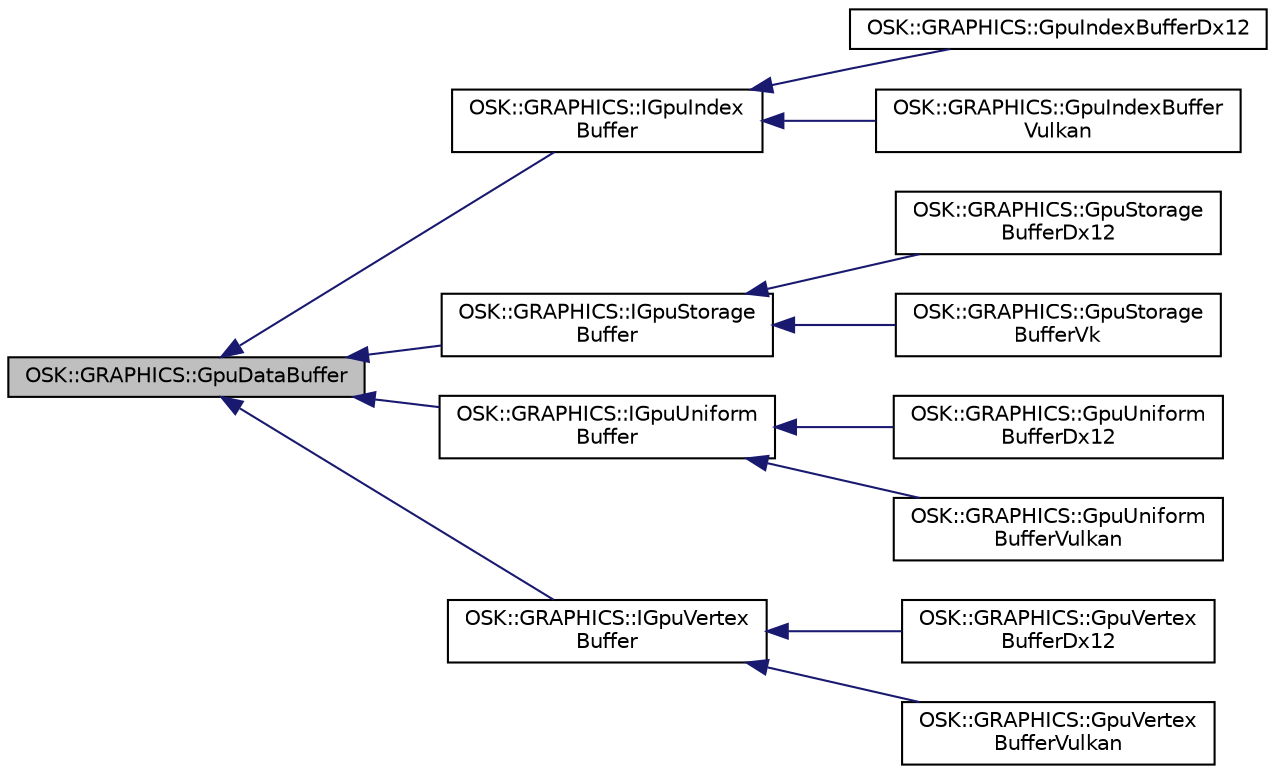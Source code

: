 digraph "OSK::GRAPHICS::GpuDataBuffer"
{
 // LATEX_PDF_SIZE
  edge [fontname="Helvetica",fontsize="10",labelfontname="Helvetica",labelfontsize="10"];
  node [fontname="Helvetica",fontsize="10",shape=record];
  rankdir="LR";
  Node1 [label="OSK::GRAPHICS::GpuDataBuffer",height=0.2,width=0.4,color="black", fillcolor="grey75", style="filled", fontcolor="black",tooltip="Representa un buffer genérico en la GPU."];
  Node1 -> Node2 [dir="back",color="midnightblue",fontsize="10",style="solid"];
  Node2 [label="OSK::GRAPHICS::IGpuIndex\lBuffer",height=0.2,width=0.4,color="black", fillcolor="white", style="filled",URL="$class_o_s_k_1_1_g_r_a_p_h_i_c_s_1_1_i_gpu_index_buffer.html",tooltip="Un index buffer contiene los índices para el renderizado de un modelo 2D o 3D."];
  Node2 -> Node3 [dir="back",color="midnightblue",fontsize="10",style="solid"];
  Node3 [label="OSK::GRAPHICS::GpuIndexBufferDx12",height=0.2,width=0.4,color="black", fillcolor="white", style="filled",URL="$class_o_s_k_1_1_g_r_a_p_h_i_c_s_1_1_gpu_index_buffer_dx12.html",tooltip=" "];
  Node2 -> Node4 [dir="back",color="midnightblue",fontsize="10",style="solid"];
  Node4 [label="OSK::GRAPHICS::GpuIndexBuffer\lVulkan",height=0.2,width=0.4,color="black", fillcolor="white", style="filled",URL="$class_o_s_k_1_1_g_r_a_p_h_i_c_s_1_1_gpu_index_buffer_vulkan.html",tooltip=" "];
  Node1 -> Node5 [dir="back",color="midnightblue",fontsize="10",style="solid"];
  Node5 [label="OSK::GRAPHICS::IGpuStorage\lBuffer",height=0.2,width=0.4,color="black", fillcolor="white", style="filled",URL="$class_o_s_k_1_1_g_r_a_p_h_i_c_s_1_1_i_gpu_storage_buffer.html",tooltip="Un buffer que contiene información read-write. Equivalente a un UAV buffer en DX12."];
  Node5 -> Node6 [dir="back",color="midnightblue",fontsize="10",style="solid"];
  Node6 [label="OSK::GRAPHICS::GpuStorage\lBufferDx12",height=0.2,width=0.4,color="black", fillcolor="white", style="filled",URL="$class_o_s_k_1_1_g_r_a_p_h_i_c_s_1_1_gpu_storage_buffer_dx12.html",tooltip=" "];
  Node5 -> Node7 [dir="back",color="midnightblue",fontsize="10",style="solid"];
  Node7 [label="OSK::GRAPHICS::GpuStorage\lBufferVk",height=0.2,width=0.4,color="black", fillcolor="white", style="filled",URL="$class_o_s_k_1_1_g_r_a_p_h_i_c_s_1_1_gpu_storage_buffer_vk.html",tooltip=" "];
  Node1 -> Node8 [dir="back",color="midnightblue",fontsize="10",style="solid"];
  Node8 [label="OSK::GRAPHICS::IGpuUniform\lBuffer",height=0.2,width=0.4,color="black", fillcolor="white", style="filled",URL="$class_o_s_k_1_1_g_r_a_p_h_i_c_s_1_1_i_gpu_uniform_buffer.html",tooltip="Un uniform buffer contiene información arbitraria a la que se puede acceder a la hora de renderizar...."];
  Node8 -> Node9 [dir="back",color="midnightblue",fontsize="10",style="solid"];
  Node9 [label="OSK::GRAPHICS::GpuUniform\lBufferDx12",height=0.2,width=0.4,color="black", fillcolor="white", style="filled",URL="$class_o_s_k_1_1_g_r_a_p_h_i_c_s_1_1_gpu_uniform_buffer_dx12.html",tooltip=" "];
  Node8 -> Node10 [dir="back",color="midnightblue",fontsize="10",style="solid"];
  Node10 [label="OSK::GRAPHICS::GpuUniform\lBufferVulkan",height=0.2,width=0.4,color="black", fillcolor="white", style="filled",URL="$class_o_s_k_1_1_g_r_a_p_h_i_c_s_1_1_gpu_uniform_buffer_vulkan.html",tooltip=" "];
  Node1 -> Node11 [dir="back",color="midnightblue",fontsize="10",style="solid"];
  Node11 [label="OSK::GRAPHICS::IGpuVertex\lBuffer",height=0.2,width=0.4,color="black", fillcolor="white", style="filled",URL="$class_o_s_k_1_1_g_r_a_p_h_i_c_s_1_1_i_gpu_vertex_buffer.html",tooltip="Un vertex buffer es un buffer de memoria en la GPU que almacena los vértices de un modelo 3D o un spr..."];
  Node11 -> Node12 [dir="back",color="midnightblue",fontsize="10",style="solid"];
  Node12 [label="OSK::GRAPHICS::GpuVertex\lBufferDx12",height=0.2,width=0.4,color="black", fillcolor="white", style="filled",URL="$class_o_s_k_1_1_g_r_a_p_h_i_c_s_1_1_gpu_vertex_buffer_dx12.html",tooltip=" "];
  Node11 -> Node13 [dir="back",color="midnightblue",fontsize="10",style="solid"];
  Node13 [label="OSK::GRAPHICS::GpuVertex\lBufferVulkan",height=0.2,width=0.4,color="black", fillcolor="white", style="filled",URL="$class_o_s_k_1_1_g_r_a_p_h_i_c_s_1_1_gpu_vertex_buffer_vulkan.html",tooltip=" "];
}
